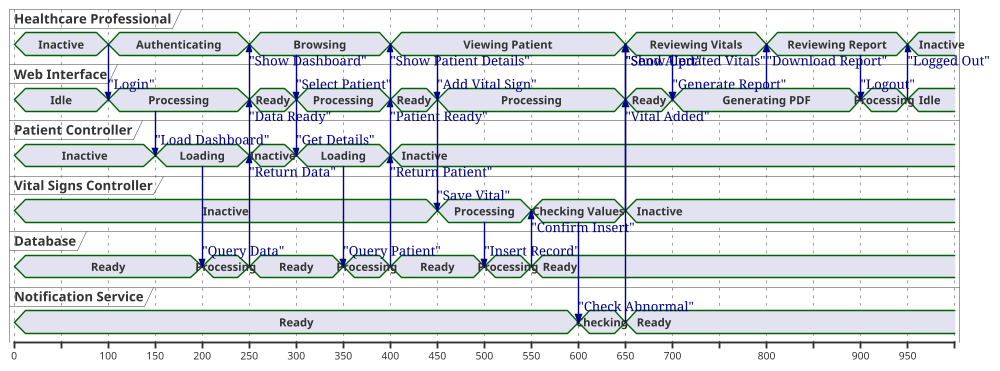 @startuml "Diagramma Temporale VitaLink"
' Diagramma Temporale
scale 1000 width

concise "Healthcare Professional" as Doctor
concise "Web Interface" as UI
concise "Patient Controller" as PatientCtrl
concise "Vital Signs Controller" as VitalCtrl
concise "Database" as DB
concise "Notification Service" as Notif

@0
Doctor is "Inactive"
UI is "Idle"
PatientCtrl is "Inactive"
VitalCtrl is "Inactive"
DB is "Ready"
Notif is "Ready"

@100
Doctor -> UI : "Login"
Doctor is "Authenticating"
UI is "Processing"

@150
UI -> PatientCtrl : "Load Dashboard"
PatientCtrl is "Loading"

@200
PatientCtrl -> DB : "Query Data"
DB is "Processing"

@250
DB -> PatientCtrl : "Return Data"
DB is "Ready"
PatientCtrl -> UI : "Data Ready"
PatientCtrl is "Inactive"
UI is "Ready"
UI -> Doctor : "Show Dashboard"
Doctor is "Browsing"

@300
Doctor -> UI : "Select Patient"
UI is "Processing"
UI -> PatientCtrl : "Get Details"
PatientCtrl is "Loading"

@350
PatientCtrl -> DB : "Query Patient"
DB is "Processing"

@400
DB -> PatientCtrl : "Return Patient"
DB is "Ready"
PatientCtrl -> UI : "Patient Ready"
PatientCtrl is "Inactive"
UI is "Ready"
UI -> Doctor : "Show Patient Details"
Doctor is "Viewing Patient"

@450
Doctor -> UI : "Add Vital Sign"
UI is "Processing"
UI -> VitalCtrl : "Save Vital"
VitalCtrl is "Processing"

@500
VitalCtrl -> DB : "Insert Record"
DB is "Processing"

@550
DB -> VitalCtrl : "Confirm Insert"
DB is "Ready"
VitalCtrl is "Checking Values"

@600
VitalCtrl -> Notif : "Check Abnormal"
Notif is "Checking"

@650
Notif -> Doctor : "Send Alert"
Notif is "Ready"
VitalCtrl -> UI : "Vital Added"
VitalCtrl is "Inactive"
UI is "Ready"
UI -> Doctor : "Show Updated Vitals"
Doctor is "Reviewing Vitals"

@700
Doctor -> UI : "Generate Report"
UI is "Generating PDF"

@800
UI -> Doctor : "Download Report"
Doctor is "Reviewing Report"

@900
Doctor -> UI : "Logout"
UI is "Processing"

@950
UI -> Doctor : "Logged Out"
Doctor is "Inactive"
UI is "Idle"
@enduml